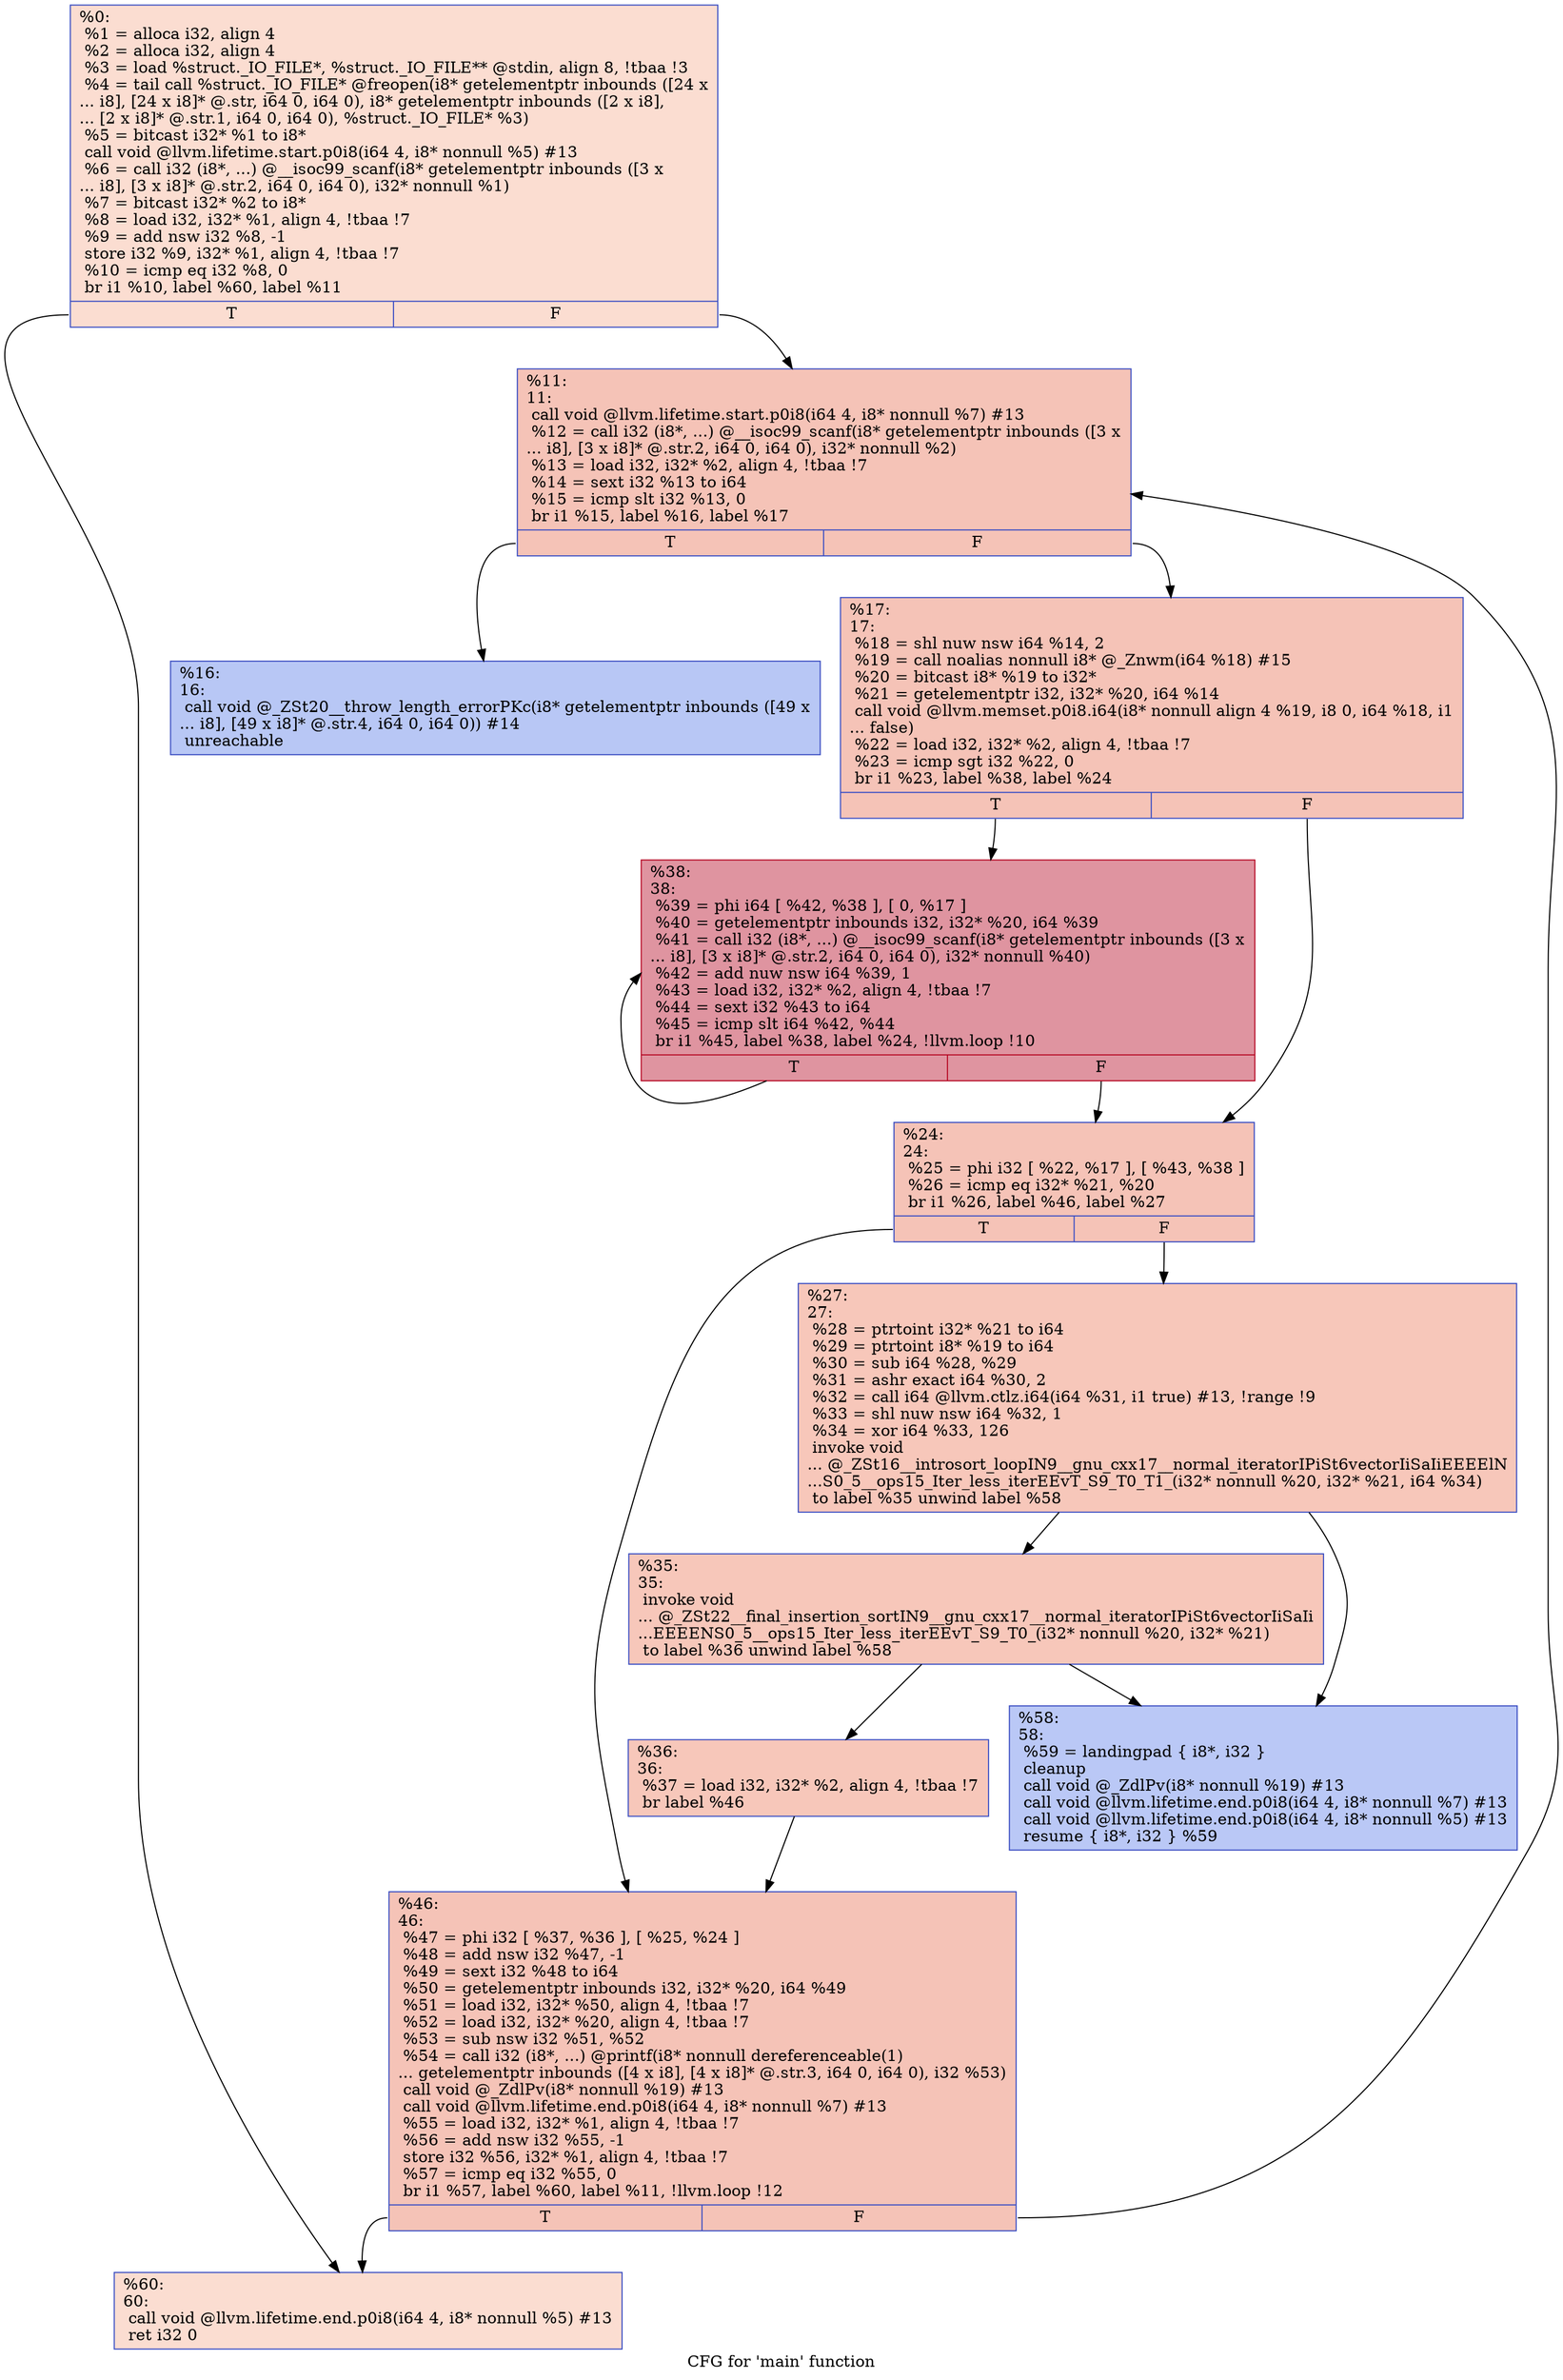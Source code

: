digraph "CFG for 'main' function" {
	label="CFG for 'main' function";

	Node0x55784241a590 [shape=record,color="#3d50c3ff", style=filled, fillcolor="#f7b39670",label="{%0:\l  %1 = alloca i32, align 4\l  %2 = alloca i32, align 4\l  %3 = load %struct._IO_FILE*, %struct._IO_FILE** @stdin, align 8, !tbaa !3\l  %4 = tail call %struct._IO_FILE* @freopen(i8* getelementptr inbounds ([24 x\l... i8], [24 x i8]* @.str, i64 0, i64 0), i8* getelementptr inbounds ([2 x i8],\l... [2 x i8]* @.str.1, i64 0, i64 0), %struct._IO_FILE* %3)\l  %5 = bitcast i32* %1 to i8*\l  call void @llvm.lifetime.start.p0i8(i64 4, i8* nonnull %5) #13\l  %6 = call i32 (i8*, ...) @__isoc99_scanf(i8* getelementptr inbounds ([3 x\l... i8], [3 x i8]* @.str.2, i64 0, i64 0), i32* nonnull %1)\l  %7 = bitcast i32* %2 to i8*\l  %8 = load i32, i32* %1, align 4, !tbaa !7\l  %9 = add nsw i32 %8, -1\l  store i32 %9, i32* %1, align 4, !tbaa !7\l  %10 = icmp eq i32 %8, 0\l  br i1 %10, label %60, label %11\l|{<s0>T|<s1>F}}"];
	Node0x55784241a590:s0 -> Node0x55784241b5a0;
	Node0x55784241a590:s1 -> Node0x55784241c6b0;
	Node0x55784241c6b0 [shape=record,color="#3d50c3ff", style=filled, fillcolor="#e8765c70",label="{%11:\l11:                                               \l  call void @llvm.lifetime.start.p0i8(i64 4, i8* nonnull %7) #13\l  %12 = call i32 (i8*, ...) @__isoc99_scanf(i8* getelementptr inbounds ([3 x\l... i8], [3 x i8]* @.str.2, i64 0, i64 0), i32* nonnull %2)\l  %13 = load i32, i32* %2, align 4, !tbaa !7\l  %14 = sext i32 %13 to i64\l  %15 = icmp slt i32 %13, 0\l  br i1 %15, label %16, label %17\l|{<s0>T|<s1>F}}"];
	Node0x55784241c6b0:s0 -> Node0x55784241cc20;
	Node0x55784241c6b0:s1 -> Node0x55784241cc70;
	Node0x55784241cc20 [shape=record,color="#3d50c3ff", style=filled, fillcolor="#5f7fe870",label="{%16:\l16:                                               \l  call void @_ZSt20__throw_length_errorPKc(i8* getelementptr inbounds ([49 x\l... i8], [49 x i8]* @.str.4, i64 0, i64 0)) #14\l  unreachable\l}"];
	Node0x55784241cc70 [shape=record,color="#3d50c3ff", style=filled, fillcolor="#e8765c70",label="{%17:\l17:                                               \l  %18 = shl nuw nsw i64 %14, 2\l  %19 = call noalias nonnull i8* @_Znwm(i64 %18) #15\l  %20 = bitcast i8* %19 to i32*\l  %21 = getelementptr i32, i32* %20, i64 %14\l  call void @llvm.memset.p0i8.i64(i8* nonnull align 4 %19, i8 0, i64 %18, i1\l... false)\l  %22 = load i32, i32* %2, align 4, !tbaa !7\l  %23 = icmp sgt i32 %22, 0\l  br i1 %23, label %38, label %24\l|{<s0>T|<s1>F}}"];
	Node0x55784241cc70:s0 -> Node0x55784241d8a0;
	Node0x55784241cc70:s1 -> Node0x55784241d8f0;
	Node0x55784241d8f0 [shape=record,color="#3d50c3ff", style=filled, fillcolor="#e8765c70",label="{%24:\l24:                                               \l  %25 = phi i32 [ %22, %17 ], [ %43, %38 ]\l  %26 = icmp eq i32* %21, %20\l  br i1 %26, label %46, label %27\l|{<s0>T|<s1>F}}"];
	Node0x55784241d8f0:s0 -> Node0x55784241db30;
	Node0x55784241d8f0:s1 -> Node0x55784241dbc0;
	Node0x55784241dbc0 [shape=record,color="#3d50c3ff", style=filled, fillcolor="#ec7f6370",label="{%27:\l27:                                               \l  %28 = ptrtoint i32* %21 to i64\l  %29 = ptrtoint i8* %19 to i64\l  %30 = sub i64 %28, %29\l  %31 = ashr exact i64 %30, 2\l  %32 = call i64 @llvm.ctlz.i64(i64 %31, i1 true) #13, !range !9\l  %33 = shl nuw nsw i64 %32, 1\l  %34 = xor i64 %33, 126\l  invoke void\l... @_ZSt16__introsort_loopIN9__gnu_cxx17__normal_iteratorIPiSt6vectorIiSaIiEEEElN\l...S0_5__ops15_Iter_less_iterEEvT_S9_T0_T1_(i32* nonnull %20, i32* %21, i64 %34)\l          to label %35 unwind label %58\l}"];
	Node0x55784241dbc0 -> Node0x55784241e670;
	Node0x55784241dbc0 -> Node0x55784241e700;
	Node0x55784241e670 [shape=record,color="#3d50c3ff", style=filled, fillcolor="#ec7f6370",label="{%35:\l35:                                               \l  invoke void\l... @_ZSt22__final_insertion_sortIN9__gnu_cxx17__normal_iteratorIPiSt6vectorIiSaIi\l...EEEENS0_5__ops15_Iter_less_iterEEvT_S9_T0_(i32* nonnull %20, i32* %21)\l          to label %36 unwind label %58\l}"];
	Node0x55784241e670 -> Node0x55784241e9a0;
	Node0x55784241e670 -> Node0x55784241e700;
	Node0x55784241e9a0 [shape=record,color="#3d50c3ff", style=filled, fillcolor="#ec7f6370",label="{%36:\l36:                                               \l  %37 = load i32, i32* %2, align 4, !tbaa !7\l  br label %46\l}"];
	Node0x55784241e9a0 -> Node0x55784241db30;
	Node0x55784241d8a0 [shape=record,color="#b70d28ff", style=filled, fillcolor="#b70d2870",label="{%38:\l38:                                               \l  %39 = phi i64 [ %42, %38 ], [ 0, %17 ]\l  %40 = getelementptr inbounds i32, i32* %20, i64 %39\l  %41 = call i32 (i8*, ...) @__isoc99_scanf(i8* getelementptr inbounds ([3 x\l... i8], [3 x i8]* @.str.2, i64 0, i64 0), i32* nonnull %40)\l  %42 = add nuw nsw i64 %39, 1\l  %43 = load i32, i32* %2, align 4, !tbaa !7\l  %44 = sext i32 %43 to i64\l  %45 = icmp slt i64 %42, %44\l  br i1 %45, label %38, label %24, !llvm.loop !10\l|{<s0>T|<s1>F}}"];
	Node0x55784241d8a0:s0 -> Node0x55784241d8a0;
	Node0x55784241d8a0:s1 -> Node0x55784241d8f0;
	Node0x55784241db30 [shape=record,color="#3d50c3ff", style=filled, fillcolor="#e8765c70",label="{%46:\l46:                                               \l  %47 = phi i32 [ %37, %36 ], [ %25, %24 ]\l  %48 = add nsw i32 %47, -1\l  %49 = sext i32 %48 to i64\l  %50 = getelementptr inbounds i32, i32* %20, i64 %49\l  %51 = load i32, i32* %50, align 4, !tbaa !7\l  %52 = load i32, i32* %20, align 4, !tbaa !7\l  %53 = sub nsw i32 %51, %52\l  %54 = call i32 (i8*, ...) @printf(i8* nonnull dereferenceable(1)\l... getelementptr inbounds ([4 x i8], [4 x i8]* @.str.3, i64 0, i64 0), i32 %53)\l  call void @_ZdlPv(i8* nonnull %19) #13\l  call void @llvm.lifetime.end.p0i8(i64 4, i8* nonnull %7) #13\l  %55 = load i32, i32* %1, align 4, !tbaa !7\l  %56 = add nsw i32 %55, -1\l  store i32 %56, i32* %1, align 4, !tbaa !7\l  %57 = icmp eq i32 %55, 0\l  br i1 %57, label %60, label %11, !llvm.loop !12\l|{<s0>T|<s1>F}}"];
	Node0x55784241db30:s0 -> Node0x55784241b5a0;
	Node0x55784241db30:s1 -> Node0x55784241c6b0;
	Node0x55784241e700 [shape=record,color="#3d50c3ff", style=filled, fillcolor="#6282ea70",label="{%58:\l58:                                               \l  %59 = landingpad \{ i8*, i32 \}\l          cleanup\l  call void @_ZdlPv(i8* nonnull %19) #13\l  call void @llvm.lifetime.end.p0i8(i64 4, i8* nonnull %7) #13\l  call void @llvm.lifetime.end.p0i8(i64 4, i8* nonnull %5) #13\l  resume \{ i8*, i32 \} %59\l}"];
	Node0x55784241b5a0 [shape=record,color="#3d50c3ff", style=filled, fillcolor="#f7b39670",label="{%60:\l60:                                               \l  call void @llvm.lifetime.end.p0i8(i64 4, i8* nonnull %5) #13\l  ret i32 0\l}"];
}
